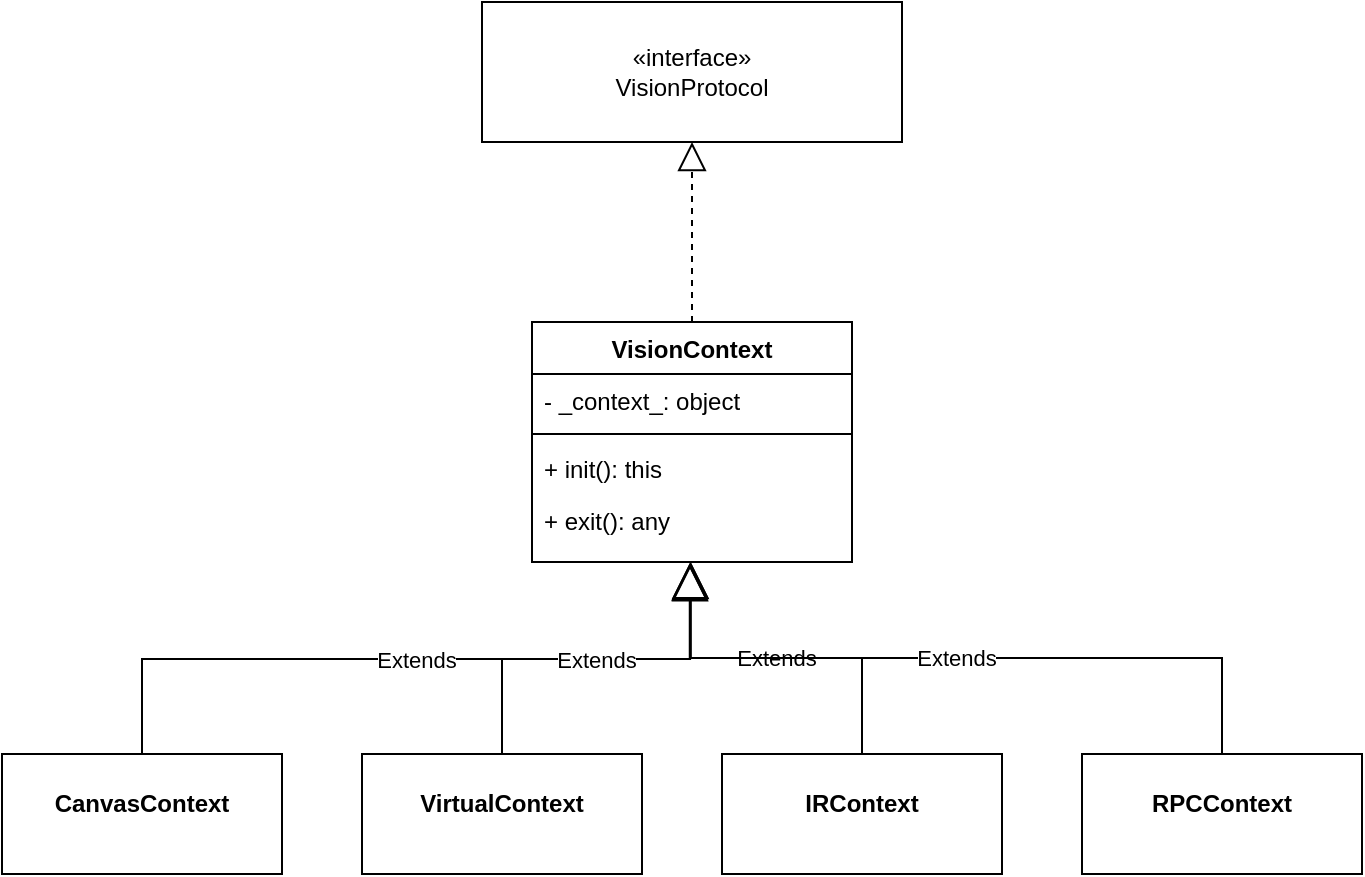 <mxfile version="21.5.0" type="device">
  <diagram id="C5RBs43oDa-KdzZeNtuy" name="Page-1">
    <mxGraphModel dx="1434" dy="780" grid="1" gridSize="10" guides="1" tooltips="1" connect="1" arrows="1" fold="1" page="1" pageScale="1" pageWidth="1169" pageHeight="827" math="0" shadow="0">
      <root>
        <mxCell id="WIyWlLk6GJQsqaUBKTNV-0" />
        <mxCell id="WIyWlLk6GJQsqaUBKTNV-1" parent="WIyWlLk6GJQsqaUBKTNV-0" />
        <mxCell id="1NNO5FxrVtfD-HJ2_rkN-0" value="«interface»&lt;br&gt;VisionProtocol" style="html=1;whiteSpace=wrap;" parent="WIyWlLk6GJQsqaUBKTNV-1" vertex="1">
          <mxGeometry x="485" y="180" width="210" height="70" as="geometry" />
        </mxCell>
        <mxCell id="1NNO5FxrVtfD-HJ2_rkN-7" value="VisionContext" style="swimlane;fontStyle=1;align=center;verticalAlign=top;childLayout=stackLayout;horizontal=1;startSize=26;horizontalStack=0;resizeParent=1;resizeParentMax=0;resizeLast=0;collapsible=1;marginBottom=0;whiteSpace=wrap;html=1;" parent="WIyWlLk6GJQsqaUBKTNV-1" vertex="1">
          <mxGeometry x="510" y="340" width="160" height="120" as="geometry" />
        </mxCell>
        <mxCell id="1NNO5FxrVtfD-HJ2_rkN-8" value="- _context_: object&amp;nbsp;" style="text;strokeColor=none;fillColor=none;align=left;verticalAlign=top;spacingLeft=4;spacingRight=4;overflow=hidden;rotatable=0;points=[[0,0.5],[1,0.5]];portConstraint=eastwest;whiteSpace=wrap;html=1;" parent="1NNO5FxrVtfD-HJ2_rkN-7" vertex="1">
          <mxGeometry y="26" width="160" height="26" as="geometry" />
        </mxCell>
        <mxCell id="1NNO5FxrVtfD-HJ2_rkN-9" value="" style="line;strokeWidth=1;fillColor=none;align=left;verticalAlign=middle;spacingTop=-1;spacingLeft=3;spacingRight=3;rotatable=0;labelPosition=right;points=[];portConstraint=eastwest;strokeColor=inherit;" parent="1NNO5FxrVtfD-HJ2_rkN-7" vertex="1">
          <mxGeometry y="52" width="160" height="8" as="geometry" />
        </mxCell>
        <mxCell id="1NNO5FxrVtfD-HJ2_rkN-11" value="+ init(): this" style="text;strokeColor=none;fillColor=none;align=left;verticalAlign=top;spacingLeft=4;spacingRight=4;overflow=hidden;rotatable=0;points=[[0,0.5],[1,0.5]];portConstraint=eastwest;whiteSpace=wrap;html=1;" parent="1NNO5FxrVtfD-HJ2_rkN-7" vertex="1">
          <mxGeometry y="60" width="160" height="26" as="geometry" />
        </mxCell>
        <mxCell id="1NNO5FxrVtfD-HJ2_rkN-10" value="+ exit(): any" style="text;strokeColor=none;fillColor=none;align=left;verticalAlign=top;spacingLeft=4;spacingRight=4;overflow=hidden;rotatable=0;points=[[0,0.5],[1,0.5]];portConstraint=eastwest;whiteSpace=wrap;html=1;" parent="1NNO5FxrVtfD-HJ2_rkN-7" vertex="1">
          <mxGeometry y="86" width="160" height="34" as="geometry" />
        </mxCell>
        <mxCell id="5DwNHq0n5MiZldrdB2_K-6" value="&lt;p style=&quot;margin:0px;margin-top:4px;text-align:center;&quot;&gt;&lt;br&gt;&lt;b&gt;VirtualContext&lt;/b&gt;&lt;/p&gt;" style="verticalAlign=top;align=left;overflow=fill;fontSize=12;fontFamily=Helvetica;html=1;whiteSpace=wrap;" parent="WIyWlLk6GJQsqaUBKTNV-1" vertex="1">
          <mxGeometry x="425" y="556" width="140" height="60" as="geometry" />
        </mxCell>
        <mxCell id="5DwNHq0n5MiZldrdB2_K-7" value="&lt;p style=&quot;margin:0px;margin-top:4px;text-align:center;&quot;&gt;&lt;br&gt;&lt;b&gt;IRContext&lt;/b&gt;&lt;/p&gt;" style="verticalAlign=top;align=left;overflow=fill;fontSize=12;fontFamily=Helvetica;html=1;whiteSpace=wrap;" parent="WIyWlLk6GJQsqaUBKTNV-1" vertex="1">
          <mxGeometry x="605" y="556" width="140" height="60" as="geometry" />
        </mxCell>
        <mxCell id="5DwNHq0n5MiZldrdB2_K-8" value="&lt;p style=&quot;margin:0px;margin-top:4px;text-align:center;&quot;&gt;&lt;br&gt;&lt;b&gt;RPCContext&lt;/b&gt;&lt;/p&gt;" style="verticalAlign=top;align=left;overflow=fill;fontSize=12;fontFamily=Helvetica;html=1;whiteSpace=wrap;" parent="WIyWlLk6GJQsqaUBKTNV-1" vertex="1">
          <mxGeometry x="785" y="556" width="140" height="60" as="geometry" />
        </mxCell>
        <mxCell id="5DwNHq0n5MiZldrdB2_K-9" value="" style="endArrow=block;dashed=1;endFill=0;endSize=12;html=1;rounded=0;entryX=0.5;entryY=1;entryDx=0;entryDy=0;exitX=0.5;exitY=0;exitDx=0;exitDy=0;" parent="WIyWlLk6GJQsqaUBKTNV-1" source="1NNO5FxrVtfD-HJ2_rkN-7" target="1NNO5FxrVtfD-HJ2_rkN-0" edge="1">
          <mxGeometry width="160" relative="1" as="geometry">
            <mxPoint x="335" y="306" as="sourcePoint" />
            <mxPoint x="495" y="306" as="targetPoint" />
          </mxGeometry>
        </mxCell>
        <mxCell id="5DwNHq0n5MiZldrdB2_K-10" value="Extends" style="endArrow=block;endSize=16;endFill=0;html=1;rounded=0;entryX=0.494;entryY=1.033;entryDx=0;entryDy=0;entryPerimeter=0;exitX=0.5;exitY=0;exitDx=0;exitDy=0;edgeStyle=elbowEdgeStyle;elbow=vertical;" parent="WIyWlLk6GJQsqaUBKTNV-1" source="5DwNHq0n5MiZldrdB2_K-12" target="1NNO5FxrVtfD-HJ2_rkN-10" edge="1">
          <mxGeometry width="160" relative="1" as="geometry">
            <mxPoint x="315" y="533.7" as="sourcePoint" />
            <mxPoint x="587.12" y="436.0" as="targetPoint" />
          </mxGeometry>
        </mxCell>
        <mxCell id="5DwNHq0n5MiZldrdB2_K-11" value="Extends" style="endArrow=block;endSize=16;endFill=0;html=1;rounded=0;entryX=0.493;entryY=1.023;entryDx=0;entryDy=0;entryPerimeter=0;exitX=0.5;exitY=0;exitDx=0;exitDy=0;edgeStyle=elbowEdgeStyle;elbow=vertical;" parent="WIyWlLk6GJQsqaUBKTNV-1" source="5DwNHq0n5MiZldrdB2_K-6" target="1NNO5FxrVtfD-HJ2_rkN-10" edge="1">
          <mxGeometry width="160" relative="1" as="geometry">
            <mxPoint x="448.38" y="571.42" as="sourcePoint" />
            <mxPoint x="541.62" y="475.998" as="targetPoint" />
          </mxGeometry>
        </mxCell>
        <mxCell id="5DwNHq0n5MiZldrdB2_K-12" value="&lt;p style=&quot;margin:0px;margin-top:4px;text-align:center;&quot;&gt;&lt;br&gt;&lt;b&gt;CanvasContext&lt;/b&gt;&lt;/p&gt;" style="verticalAlign=top;align=left;overflow=fill;fontSize=12;fontFamily=Helvetica;html=1;whiteSpace=wrap;" parent="WIyWlLk6GJQsqaUBKTNV-1" vertex="1">
          <mxGeometry x="245" y="556" width="140" height="60" as="geometry" />
        </mxCell>
        <mxCell id="5DwNHq0n5MiZldrdB2_K-13" value="Extends" style="endArrow=block;endSize=16;endFill=0;html=1;rounded=0;exitX=0.5;exitY=0;exitDx=0;exitDy=0;entryX=0.496;entryY=1;entryDx=0;entryDy=0;edgeStyle=elbowEdgeStyle;elbow=vertical;entryPerimeter=0;" parent="WIyWlLk6GJQsqaUBKTNV-1" source="5DwNHq0n5MiZldrdB2_K-7" target="1NNO5FxrVtfD-HJ2_rkN-10" edge="1">
          <mxGeometry width="160" relative="1" as="geometry">
            <mxPoint x="445" y="466" as="sourcePoint" />
            <mxPoint x="605" y="476" as="targetPoint" />
          </mxGeometry>
        </mxCell>
        <mxCell id="5DwNHq0n5MiZldrdB2_K-14" value="Extends" style="endArrow=block;endSize=16;endFill=0;html=1;rounded=0;exitX=0.5;exitY=0;exitDx=0;exitDy=0;entryX=0.495;entryY=0.997;entryDx=0;entryDy=0;entryPerimeter=0;edgeStyle=elbowEdgeStyle;elbow=vertical;" parent="WIyWlLk6GJQsqaUBKTNV-1" source="5DwNHq0n5MiZldrdB2_K-8" target="1NNO5FxrVtfD-HJ2_rkN-10" edge="1">
          <mxGeometry width="160" relative="1" as="geometry">
            <mxPoint x="725" y="486" as="sourcePoint" />
            <mxPoint x="885" y="486" as="targetPoint" />
          </mxGeometry>
        </mxCell>
      </root>
    </mxGraphModel>
  </diagram>
</mxfile>
